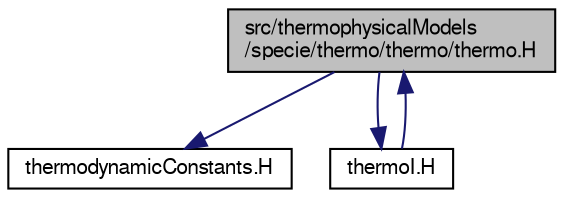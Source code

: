 digraph "src/thermophysicalModels/specie/thermo/thermo/thermo.H"
{
  bgcolor="transparent";
  edge [fontname="FreeSans",fontsize="10",labelfontname="FreeSans",labelfontsize="10"];
  node [fontname="FreeSans",fontsize="10",shape=record];
  Node1 [label="src/thermophysicalModels\l/specie/thermo/thermo/thermo.H",height=0.2,width=0.4,color="black", fillcolor="grey75", style="filled" fontcolor="black"];
  Node1 -> Node2 [color="midnightblue",fontsize="10",style="solid",fontname="FreeSans"];
  Node2 [label="thermodynamicConstants.H",height=0.2,width=0.4,color="black",URL="$a07706.html"];
  Node1 -> Node3 [color="midnightblue",fontsize="10",style="solid",fontname="FreeSans"];
  Node3 [label="thermoI.H",height=0.2,width=0.4,color="black",URL="$a09875.html"];
  Node3 -> Node1 [color="midnightblue",fontsize="10",style="solid",fontname="FreeSans"];
}
